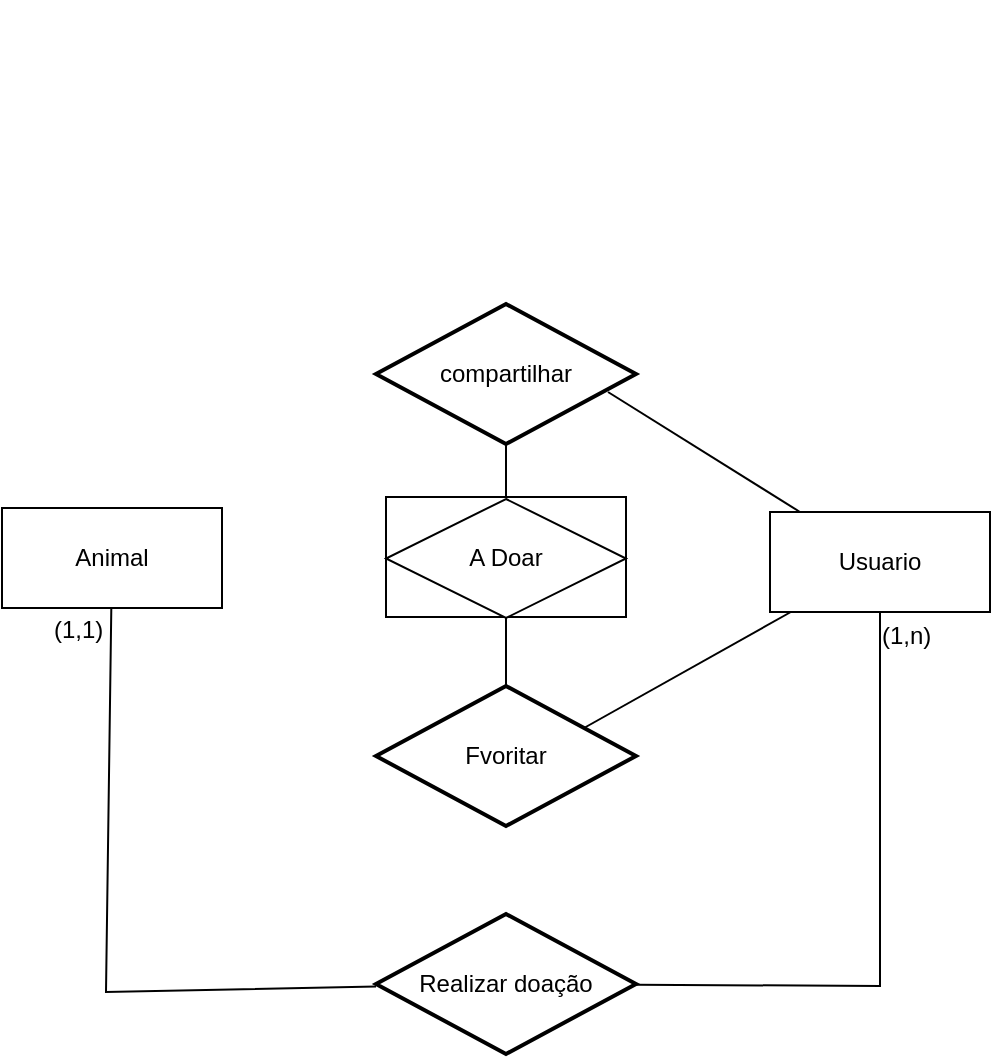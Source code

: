 <mxfile version="24.7.17">
  <diagram id="kgpKYQtTHZ0yAKxKKP6v" name="Page-1">
    <mxGraphModel dx="880" dy="860" grid="0" gridSize="10" guides="1" tooltips="1" connect="1" arrows="1" fold="1" page="0" pageScale="1" pageWidth="850" pageHeight="1100" math="0" shadow="0">
      <root>
        <mxCell id="0" />
        <mxCell id="1" parent="0" />
        <mxCell id="Tf2gWwa-TeqLUiWzJEqZ-2" value="Animal" style="html=1;whiteSpace=wrap;" parent="1" vertex="1">
          <mxGeometry x="123" y="98" width="110" height="50" as="geometry" />
        </mxCell>
        <mxCell id="Tf2gWwa-TeqLUiWzJEqZ-4" value="Usuario" style="html=1;whiteSpace=wrap;" parent="1" vertex="1">
          <mxGeometry x="507" y="100" width="110" height="50" as="geometry" />
        </mxCell>
        <mxCell id="Tf2gWwa-TeqLUiWzJEqZ-7" value="" style="endArrow=none;html=1;rounded=0;" parent="1" source="Tf2gWwa-TeqLUiWzJEqZ-2" target="Tf2gWwa-TeqLUiWzJEqZ-9" edge="1">
          <mxGeometry width="50" height="50" relative="1" as="geometry">
            <mxPoint x="399" y="266" as="sourcePoint" />
            <mxPoint x="179.671" y="301" as="targetPoint" />
            <Array as="points">
              <mxPoint x="175" y="340" />
            </Array>
          </mxGeometry>
        </mxCell>
        <mxCell id="Tf2gWwa-TeqLUiWzJEqZ-9" value="Realizar doação" style="strokeWidth=2;html=1;shape=mxgraph.flowchart.decision;whiteSpace=wrap;" parent="1" vertex="1">
          <mxGeometry x="310" y="301" width="130" height="70" as="geometry" />
        </mxCell>
        <mxCell id="Tf2gWwa-TeqLUiWzJEqZ-13" value="" style="endArrow=none;html=1;rounded=0;" parent="1" source="Tf2gWwa-TeqLUiWzJEqZ-4" target="Tf2gWwa-TeqLUiWzJEqZ-9" edge="1">
          <mxGeometry width="50" height="50" relative="1" as="geometry">
            <mxPoint x="399" y="266" as="sourcePoint" />
            <mxPoint x="449" y="216" as="targetPoint" />
            <Array as="points">
              <mxPoint x="562" y="337" />
            </Array>
          </mxGeometry>
        </mxCell>
        <mxCell id="Tf2gWwa-TeqLUiWzJEqZ-22" value="(1,1)" style="text;whiteSpace=wrap;html=1;" parent="1" vertex="1">
          <mxGeometry x="147" y="145" width="53" height="36" as="geometry" />
        </mxCell>
        <mxCell id="Tf2gWwa-TeqLUiWzJEqZ-24" value="(1,n)" style="text;whiteSpace=wrap;html=1;" parent="1" vertex="1">
          <mxGeometry x="561" y="148" width="53" height="36" as="geometry" />
        </mxCell>
        <mxCell id="zifrnwKFMuA4akeZgK9n-2" value="" style="endArrow=none;html=1;rounded=0;" edge="1" parent="1">
          <mxGeometry width="50" height="50" relative="1" as="geometry">
            <mxPoint x="395" y="-155" as="sourcePoint" />
            <mxPoint x="395" y="-155" as="targetPoint" />
          </mxGeometry>
        </mxCell>
        <mxCell id="zifrnwKFMuA4akeZgK9n-17" value="" style="rounded=0;whiteSpace=wrap;html=1;" vertex="1" parent="1">
          <mxGeometry x="315" y="92.5" width="120" height="60" as="geometry" />
        </mxCell>
        <mxCell id="zifrnwKFMuA4akeZgK9n-18" value="A Doar" style="rhombus;whiteSpace=wrap;html=1;" vertex="1" parent="1">
          <mxGeometry x="315" y="93.5" width="120" height="59.5" as="geometry" />
        </mxCell>
        <mxCell id="zifrnwKFMuA4akeZgK9n-20" value="compartilhar" style="strokeWidth=2;html=1;shape=mxgraph.flowchart.decision;whiteSpace=wrap;" vertex="1" parent="1">
          <mxGeometry x="310" y="-4" width="130" height="70" as="geometry" />
        </mxCell>
        <mxCell id="zifrnwKFMuA4akeZgK9n-21" value="Fvoritar" style="strokeWidth=2;html=1;shape=mxgraph.flowchart.decision;whiteSpace=wrap;" vertex="1" parent="1">
          <mxGeometry x="310" y="187" width="130" height="70" as="geometry" />
        </mxCell>
        <mxCell id="zifrnwKFMuA4akeZgK9n-22" value="" style="endArrow=none;html=1;rounded=0;" edge="1" parent="1" source="Tf2gWwa-TeqLUiWzJEqZ-4">
          <mxGeometry width="50" height="50" relative="1" as="geometry">
            <mxPoint x="345" y="213" as="sourcePoint" />
            <mxPoint x="426" y="40" as="targetPoint" />
          </mxGeometry>
        </mxCell>
        <mxCell id="zifrnwKFMuA4akeZgK9n-23" value="" style="endArrow=none;html=1;rounded=0;" edge="1" parent="1" source="zifrnwKFMuA4akeZgK9n-17" target="zifrnwKFMuA4akeZgK9n-20">
          <mxGeometry width="50" height="50" relative="1" as="geometry">
            <mxPoint x="345" y="213" as="sourcePoint" />
            <mxPoint x="395" y="163" as="targetPoint" />
          </mxGeometry>
        </mxCell>
        <mxCell id="zifrnwKFMuA4akeZgK9n-24" value="" style="endArrow=none;html=1;rounded=0;entryX=0.8;entryY=0.3;entryDx=0;entryDy=0;entryPerimeter=0;" edge="1" parent="1" source="Tf2gWwa-TeqLUiWzJEqZ-4" target="zifrnwKFMuA4akeZgK9n-21">
          <mxGeometry width="50" height="50" relative="1" as="geometry">
            <mxPoint x="345" y="213" as="sourcePoint" />
            <mxPoint x="395" y="163" as="targetPoint" />
          </mxGeometry>
        </mxCell>
        <mxCell id="zifrnwKFMuA4akeZgK9n-25" value="" style="endArrow=none;html=1;rounded=0;" edge="1" parent="1" source="zifrnwKFMuA4akeZgK9n-21" target="zifrnwKFMuA4akeZgK9n-18">
          <mxGeometry width="50" height="50" relative="1" as="geometry">
            <mxPoint x="345" y="213" as="sourcePoint" />
            <mxPoint x="395" y="163" as="targetPoint" />
          </mxGeometry>
        </mxCell>
      </root>
    </mxGraphModel>
  </diagram>
</mxfile>
